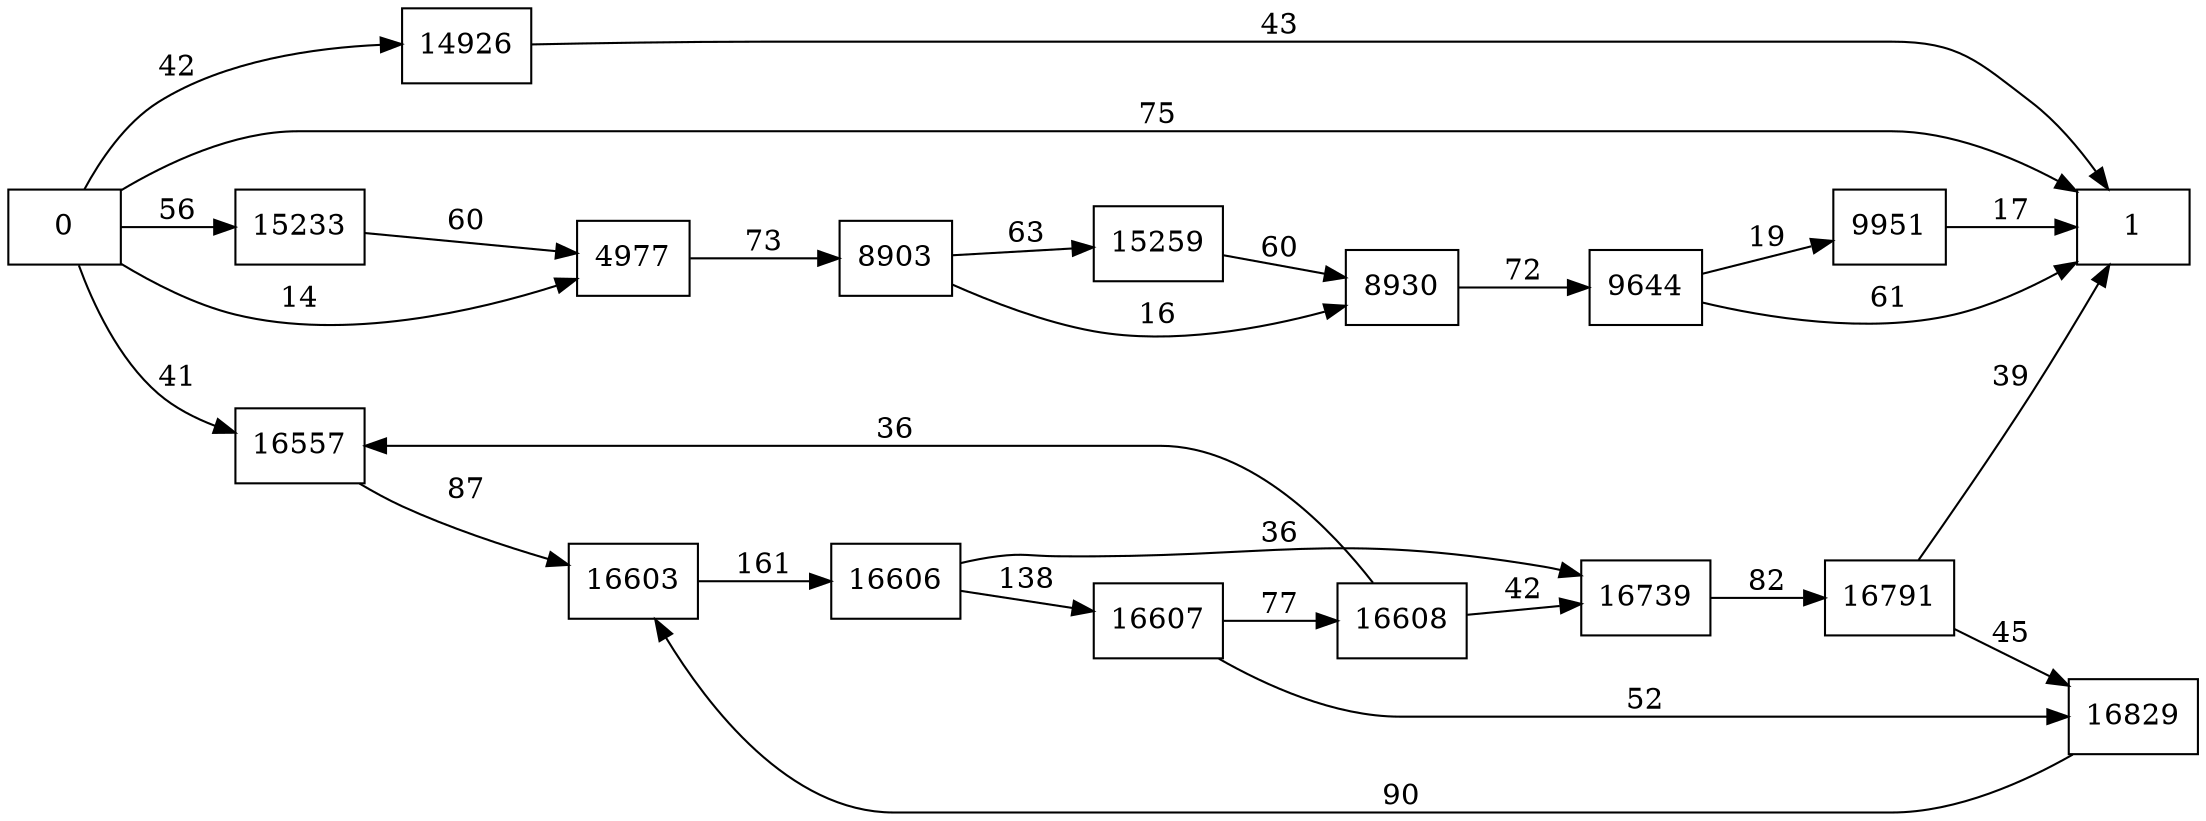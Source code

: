 digraph {
	graph [rankdir=LR]
	node [shape=rectangle]
	4977 -> 8903 [label=73]
	8903 -> 8930 [label=16]
	8903 -> 15259 [label=63]
	8930 -> 9644 [label=72]
	9644 -> 1 [label=61]
	9644 -> 9951 [label=19]
	9951 -> 1 [label=17]
	14926 -> 1 [label=43]
	15233 -> 4977 [label=60]
	15259 -> 8930 [label=60]
	16557 -> 16603 [label=87]
	16603 -> 16606 [label=161]
	16606 -> 16607 [label=138]
	16606 -> 16739 [label=36]
	16607 -> 16608 [label=77]
	16607 -> 16829 [label=52]
	16608 -> 16557 [label=36]
	16608 -> 16739 [label=42]
	16739 -> 16791 [label=82]
	16791 -> 16829 [label=45]
	16791 -> 1 [label=39]
	16829 -> 16603 [label=90]
	0 -> 4977 [label=14]
	0 -> 1 [label=75]
	0 -> 14926 [label=42]
	0 -> 15233 [label=56]
	0 -> 16557 [label=41]
}
